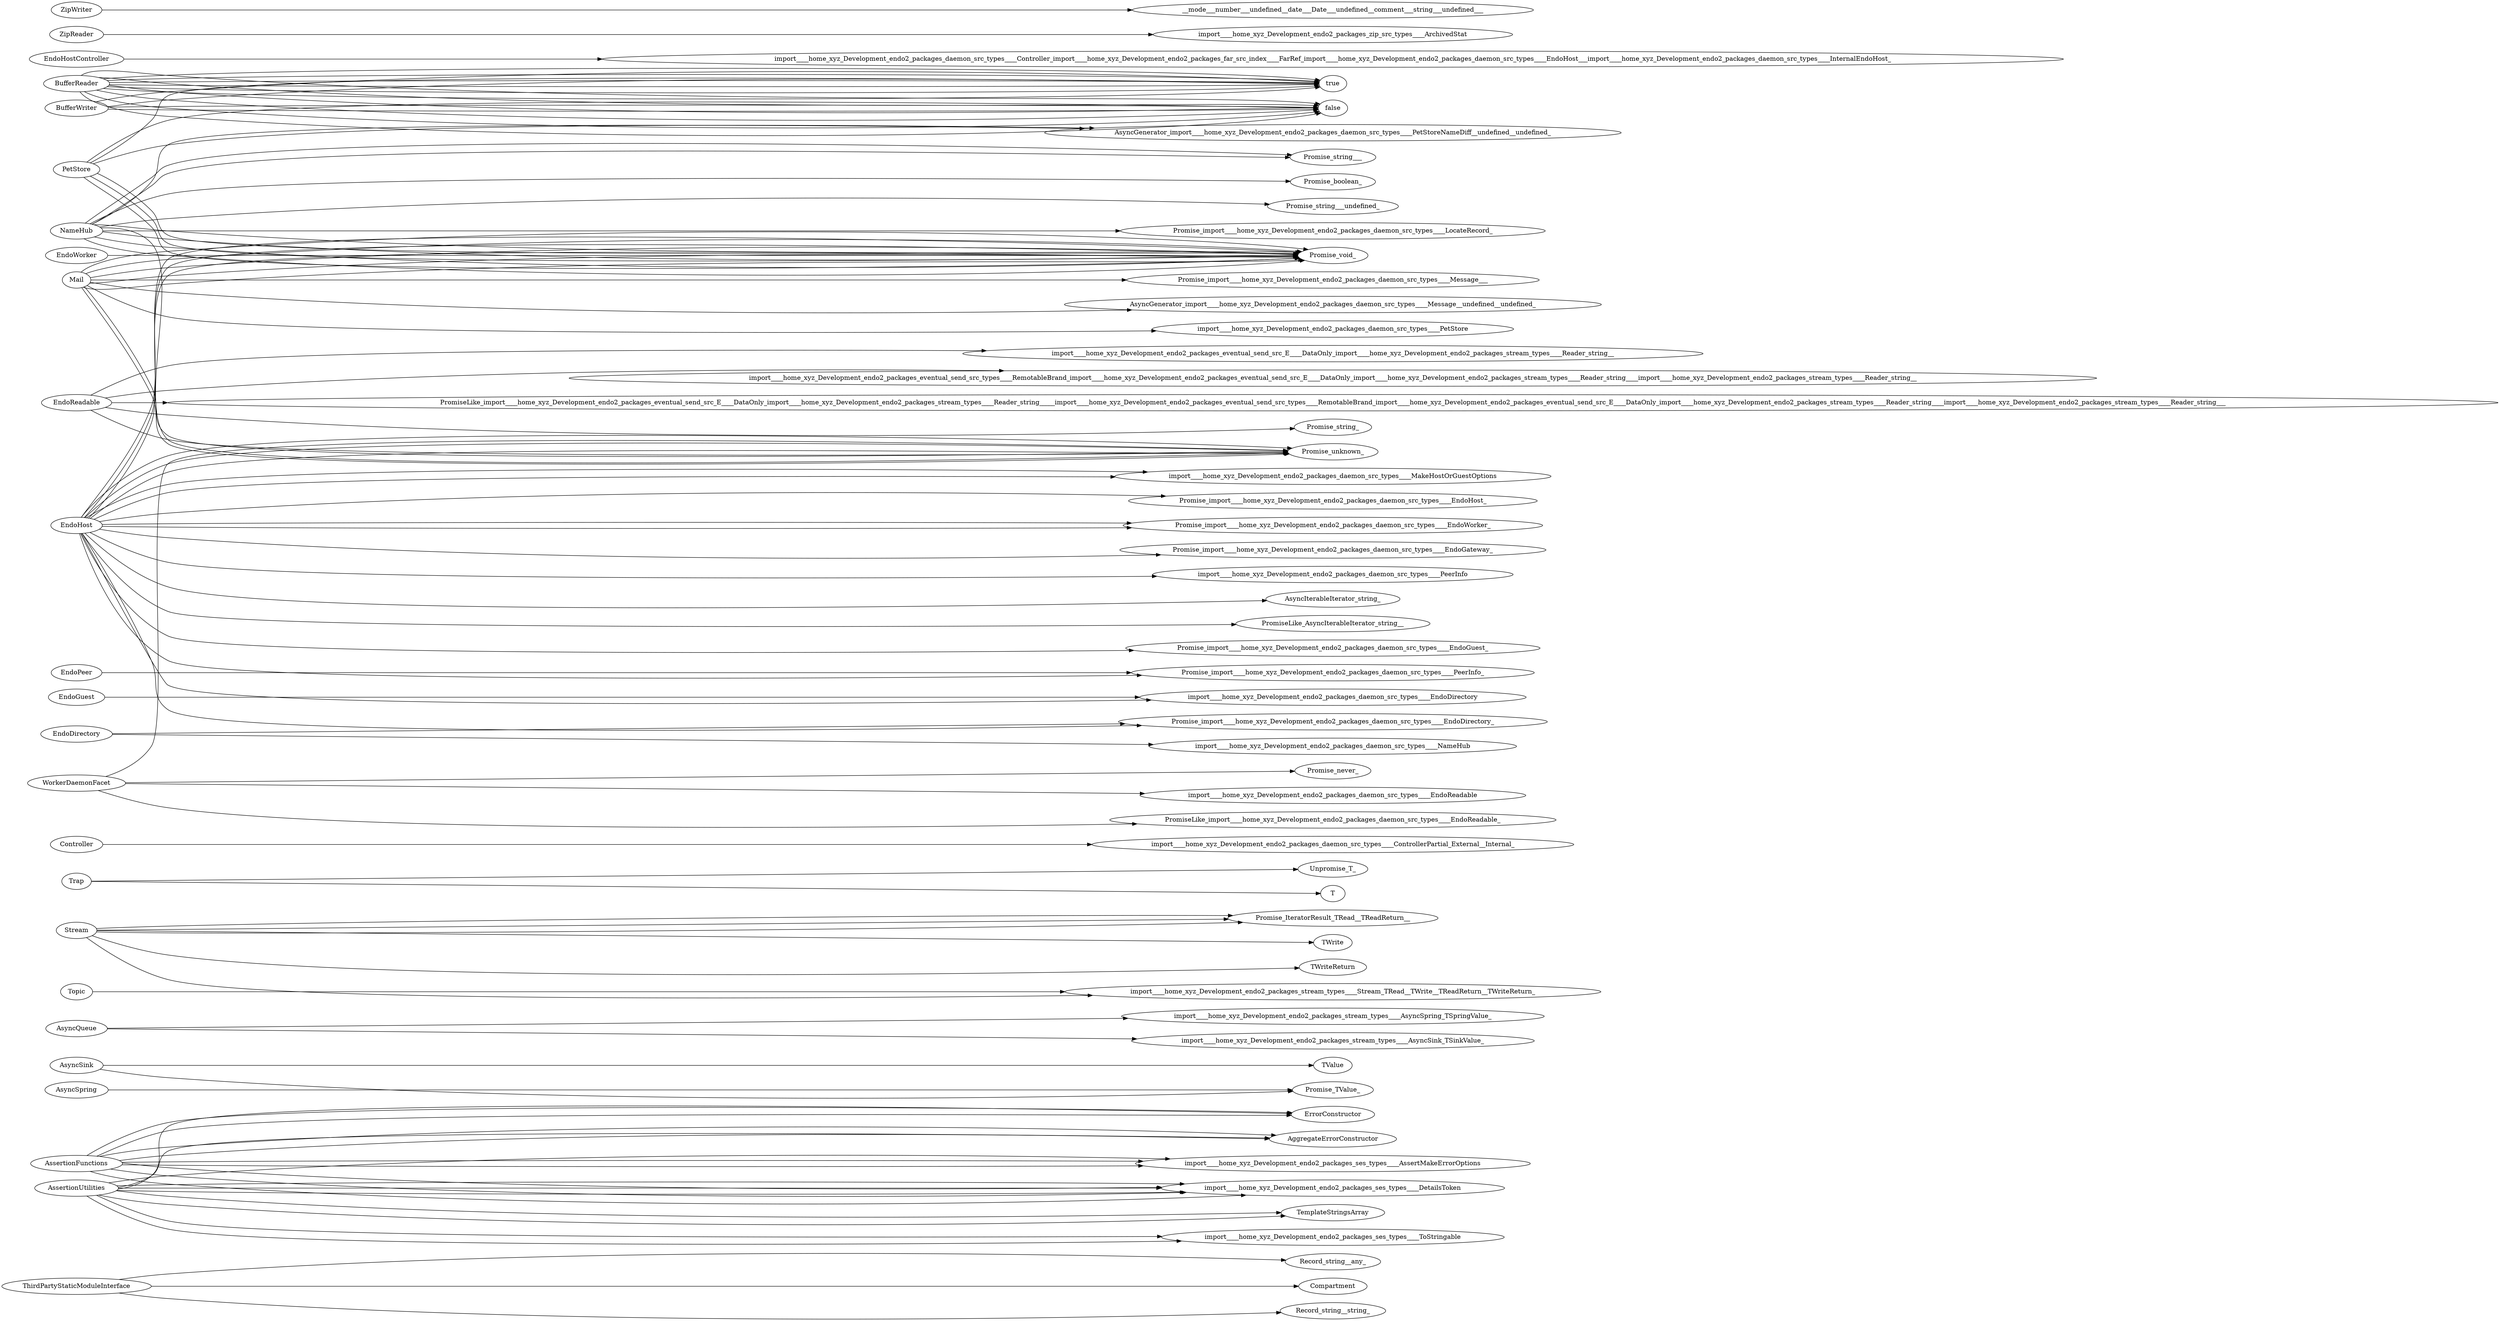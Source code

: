 digraph G {
    rankdir=LR;
  ThirdPartyStaticModuleInterface [label="ThirdPartyStaticModuleInterface"];
  Record_string__any_ [label="Record_string__any_"];
  Compartment [label="Compartment"];
  Record_string__string_ [label="Record_string__string_"];
  AssertionFunctions [label="AssertionFunctions"];
  import____home_xyz_Development_endo2_packages_ses_types____DetailsToken [label="import____home_xyz_Development_endo2_packages_ses_types____DetailsToken"];
  ErrorConstructor [label="ErrorConstructor"];
  AggregateErrorConstructor [label="AggregateErrorConstructor"];
  import____home_xyz_Development_endo2_packages_ses_types____AssertMakeErrorOptions [label="import____home_xyz_Development_endo2_packages_ses_types____AssertMakeErrorOptions"];
  AssertionUtilities [label="AssertionUtilities"];
  TemplateStringsArray [label="TemplateStringsArray"];
  import____home_xyz_Development_endo2_packages_ses_types____ToStringable [label="import____home_xyz_Development_endo2_packages_ses_types____ToStringable"];
  AsyncSink [label="AsyncSink"];
  TValue [label="TValue"];
  Promise_TValue_ [label="Promise_TValue_"];
  AsyncSpring [label="AsyncSpring"];
  AsyncQueue [label="AsyncQueue"];
  import____home_xyz_Development_endo2_packages_stream_types____AsyncSpring_TSpringValue_ [label="import____home_xyz_Development_endo2_packages_stream_types____AsyncSpring_TSpringValue_"];
  import____home_xyz_Development_endo2_packages_stream_types____AsyncSink_TSinkValue_ [label="import____home_xyz_Development_endo2_packages_stream_types____AsyncSink_TSinkValue_"];
  Stream [label="Stream"];
  Promise_IteratorResult_TRead__TReadReturn__ [label="Promise_IteratorResult_TRead__TReadReturn__"];
  TWrite [label="TWrite"];
  TWriteReturn [label="TWriteReturn"];
  import____home_xyz_Development_endo2_packages_stream_types____Stream_TRead__TWrite__TReadReturn__TWriteReturn_ [label="import____home_xyz_Development_endo2_packages_stream_types____Stream_TRead__TWrite__TReadReturn__TWriteReturn_"];
  Trap [label="Trap"];
  Unpromise_T_ [label="Unpromise_T_"];
  T [label="T"];
  Topic [label="Topic"];
  Controller [label="Controller"];
  import____home_xyz_Development_endo2_packages_daemon_src_types____ControllerPartial_External__Internal_ [label="import____home_xyz_Development_endo2_packages_daemon_src_types____ControllerPartial_External__Internal_"];
  PetStore [label="PetStore"];
  false [label="false"];
  true [label="true"];
  AsyncGenerator_import____home_xyz_Development_endo2_packages_daemon_src_types____PetStoreNameDiff__undefined__undefined_ [label="AsyncGenerator_import____home_xyz_Development_endo2_packages_daemon_src_types____PetStoreNameDiff__undefined__undefined_"];
  Promise_void_ [label="Promise_void_"];
  NameHub [label="NameHub"];
  Promise_boolean_ [label="Promise_boolean_"];
  Promise_string___undefined_ [label="Promise_string___undefined_"];
  Promise_import____home_xyz_Development_endo2_packages_daemon_src_types____LocateRecord_ [label="Promise_import____home_xyz_Development_endo2_packages_daemon_src_types____LocateRecord_"];
  Promise_string___ [label="Promise_string___"];
  Promise_unknown_ [label="Promise_unknown_"];
  EndoDirectory [label="EndoDirectory"];
  import____home_xyz_Development_endo2_packages_daemon_src_types____NameHub [label="import____home_xyz_Development_endo2_packages_daemon_src_types____NameHub"];
  Promise_import____home_xyz_Development_endo2_packages_daemon_src_types____EndoDirectory_ [label="Promise_import____home_xyz_Development_endo2_packages_daemon_src_types____EndoDirectory_"];
  Mail [label="Mail"];
  Promise_import____home_xyz_Development_endo2_packages_daemon_src_types____Message___ [label="Promise_import____home_xyz_Development_endo2_packages_daemon_src_types____Message___"];
  AsyncGenerator_import____home_xyz_Development_endo2_packages_daemon_src_types____Message__undefined__undefined_ [label="AsyncGenerator_import____home_xyz_Development_endo2_packages_daemon_src_types____Message__undefined__undefined_"];
  import____home_xyz_Development_endo2_packages_daemon_src_types____PetStore [label="import____home_xyz_Development_endo2_packages_daemon_src_types____PetStore"];
  EndoReadable [label="EndoReadable"];
  import____home_xyz_Development_endo2_packages_eventual_send_src_E____DataOnly_import____home_xyz_Development_endo2_packages_stream_types____Reader_string__ [label="import____home_xyz_Development_endo2_packages_eventual_send_src_E____DataOnly_import____home_xyz_Development_endo2_packages_stream_types____Reader_string__"];
  import____home_xyz_Development_endo2_packages_eventual_send_src_types____RemotableBrand_import____home_xyz_Development_endo2_packages_eventual_send_src_E____DataOnly_import____home_xyz_Development_endo2_packages_stream_types____Reader_string____import____home_xyz_Development_endo2_packages_stream_types____Reader_string__ [label="import____home_xyz_Development_endo2_packages_eventual_send_src_types____RemotableBrand_import____home_xyz_Development_endo2_packages_eventual_send_src_E____DataOnly_import____home_xyz_Development_endo2_packages_stream_types____Reader_string____import____home_xyz_Development_endo2_packages_stream_types____Reader_string__"];
  PromiseLike_import____home_xyz_Development_endo2_packages_eventual_send_src_E____DataOnly_import____home_xyz_Development_endo2_packages_stream_types____Reader_string_____import____home_xyz_Development_endo2_packages_eventual_send_src_types____RemotableBrand_import____home_xyz_Development_endo2_packages_eventual_send_src_E____DataOnly_import____home_xyz_Development_endo2_packages_stream_types____Reader_string____import____home_xyz_Development_endo2_packages_stream_types____Reader_string___ [label="PromiseLike_import____home_xyz_Development_endo2_packages_eventual_send_src_E____DataOnly_import____home_xyz_Development_endo2_packages_stream_types____Reader_string_____import____home_xyz_Development_endo2_packages_eventual_send_src_types____RemotableBrand_import____home_xyz_Development_endo2_packages_eventual_send_src_E____DataOnly_import____home_xyz_Development_endo2_packages_stream_types____Reader_string____import____home_xyz_Development_endo2_packages_stream_types____Reader_string___"];
  Promise_string_ [label="Promise_string_"];
  EndoWorker [label="EndoWorker"];
  EndoPeer [label="EndoPeer"];
  Promise_import____home_xyz_Development_endo2_packages_daemon_src_types____PeerInfo_ [label="Promise_import____home_xyz_Development_endo2_packages_daemon_src_types____PeerInfo_"];
  EndoGuest [label="EndoGuest"];
  import____home_xyz_Development_endo2_packages_daemon_src_types____EndoDirectory [label="import____home_xyz_Development_endo2_packages_daemon_src_types____EndoDirectory"];
  EndoHost [label="EndoHost"];
  AsyncIterableIterator_string_ [label="AsyncIterableIterator_string_"];
  PromiseLike_AsyncIterableIterator_string__ [label="PromiseLike_AsyncIterableIterator_string__"];
  Promise_import____home_xyz_Development_endo2_packages_daemon_src_types____EndoGuest_ [label="Promise_import____home_xyz_Development_endo2_packages_daemon_src_types____EndoGuest_"];
  import____home_xyz_Development_endo2_packages_daemon_src_types____MakeHostOrGuestOptions [label="import____home_xyz_Development_endo2_packages_daemon_src_types____MakeHostOrGuestOptions"];
  Promise_import____home_xyz_Development_endo2_packages_daemon_src_types____EndoHost_ [label="Promise_import____home_xyz_Development_endo2_packages_daemon_src_types____EndoHost_"];
  Promise_import____home_xyz_Development_endo2_packages_daemon_src_types____EndoWorker_ [label="Promise_import____home_xyz_Development_endo2_packages_daemon_src_types____EndoWorker_"];
  Promise_import____home_xyz_Development_endo2_packages_daemon_src_types____EndoGateway_ [label="Promise_import____home_xyz_Development_endo2_packages_daemon_src_types____EndoGateway_"];
  import____home_xyz_Development_endo2_packages_daemon_src_types____PeerInfo [label="import____home_xyz_Development_endo2_packages_daemon_src_types____PeerInfo"];
  EndoHostController [label="EndoHostController"];
  import____home_xyz_Development_endo2_packages_daemon_src_types____Controller_import____home_xyz_Development_endo2_packages_far_src_index____FarRef_import____home_xyz_Development_endo2_packages_daemon_src_types____EndoHost___import____home_xyz_Development_endo2_packages_daemon_src_types____InternalEndoHost_ [label="import____home_xyz_Development_endo2_packages_daemon_src_types____Controller_import____home_xyz_Development_endo2_packages_far_src_index____FarRef_import____home_xyz_Development_endo2_packages_daemon_src_types____EndoHost___import____home_xyz_Development_endo2_packages_daemon_src_types____InternalEndoHost_"];
  WorkerDaemonFacet [label="WorkerDaemonFacet"];
  Promise_never_ [label="Promise_never_"];
  import____home_xyz_Development_endo2_packages_daemon_src_types____EndoReadable [label="import____home_xyz_Development_endo2_packages_daemon_src_types____EndoReadable"];
  PromiseLike_import____home_xyz_Development_endo2_packages_daemon_src_types____EndoReadable_ [label="PromiseLike_import____home_xyz_Development_endo2_packages_daemon_src_types____EndoReadable_"];
  BufferReader [label="BufferReader"];
  BufferWriter [label="BufferWriter"];
  ZipReader [label="ZipReader"];
  import____home_xyz_Development_endo2_packages_zip_src_types____ArchivedStat [label="import____home_xyz_Development_endo2_packages_zip_src_types____ArchivedStat"];
  ZipWriter [label="ZipWriter"];
  __mode___number___undefined__date___Date___undefined__comment___string___undefined___ [label="__mode___number___undefined__date___Date___undefined__comment___string___undefined___"];
  ThirdPartyStaticModuleInterface -> Record_string__any_;
  ThirdPartyStaticModuleInterface -> Compartment;
  ThirdPartyStaticModuleInterface -> Record_string__string_;
  AssertionFunctions -> import____home_xyz_Development_endo2_packages_ses_types____DetailsToken;
  AssertionFunctions -> ErrorConstructor;
  AssertionFunctions -> AggregateErrorConstructor;
  AssertionFunctions -> import____home_xyz_Development_endo2_packages_ses_types____AssertMakeErrorOptions;
  AssertionFunctions -> import____home_xyz_Development_endo2_packages_ses_types____DetailsToken;
  AssertionFunctions -> import____home_xyz_Development_endo2_packages_ses_types____DetailsToken;
  AssertionFunctions -> ErrorConstructor;
  AssertionFunctions -> AggregateErrorConstructor;
  AssertionFunctions -> import____home_xyz_Development_endo2_packages_ses_types____AssertMakeErrorOptions;
  AssertionUtilities -> import____home_xyz_Development_endo2_packages_ses_types____DetailsToken;
  AssertionUtilities -> ErrorConstructor;
  AssertionUtilities -> AggregateErrorConstructor;
  AssertionUtilities -> import____home_xyz_Development_endo2_packages_ses_types____AssertMakeErrorOptions;
  AssertionUtilities -> import____home_xyz_Development_endo2_packages_ses_types____DetailsToken;
  AssertionUtilities -> import____home_xyz_Development_endo2_packages_ses_types____DetailsToken;
  AssertionUtilities -> TemplateStringsArray;
  AssertionUtilities -> TemplateStringsArray;
  AssertionUtilities -> import____home_xyz_Development_endo2_packages_ses_types____ToStringable;
  AssertionUtilities -> import____home_xyz_Development_endo2_packages_ses_types____ToStringable;
  AsyncSink -> TValue;
  AsyncSink -> Promise_TValue_;
  AsyncSpring -> Promise_TValue_;
  AsyncQueue -> import____home_xyz_Development_endo2_packages_stream_types____AsyncSpring_TSpringValue_;
  AsyncQueue -> import____home_xyz_Development_endo2_packages_stream_types____AsyncSink_TSinkValue_;
  Stream -> Promise_IteratorResult_TRead__TReadReturn__;
  Stream -> TWrite;
  Stream -> Promise_IteratorResult_TRead__TReadReturn__;
  Stream -> TWriteReturn;
  Stream -> Promise_IteratorResult_TRead__TReadReturn__;
  Stream -> import____home_xyz_Development_endo2_packages_stream_types____Stream_TRead__TWrite__TReadReturn__TWriteReturn_;
  Trap -> Unpromise_T_;
  Trap -> T;
  Topic -> import____home_xyz_Development_endo2_packages_stream_types____Stream_TRead__TWrite__TReadReturn__TWriteReturn_;
  Controller -> import____home_xyz_Development_endo2_packages_daemon_src_types____ControllerPartial_External__Internal_;
  PetStore -> false;
  PetStore -> true;
  PetStore -> AsyncGenerator_import____home_xyz_Development_endo2_packages_daemon_src_types____PetStoreNameDiff__undefined__undefined_;
  PetStore -> Promise_void_;
  PetStore -> Promise_void_;
  PetStore -> Promise_void_;
  NameHub -> Promise_boolean_;
  NameHub -> Promise_string___undefined_;
  NameHub -> Promise_import____home_xyz_Development_endo2_packages_daemon_src_types____LocateRecord_;
  NameHub -> Promise_string___;
  NameHub -> Promise_string___;
  NameHub -> AsyncGenerator_import____home_xyz_Development_endo2_packages_daemon_src_types____PetStoreNameDiff__undefined__undefined_;
  NameHub -> Promise_unknown_;
  NameHub -> Promise_void_;
  NameHub -> Promise_void_;
  NameHub -> Promise_void_;
  NameHub -> Promise_void_;
  EndoDirectory -> import____home_xyz_Development_endo2_packages_daemon_src_types____NameHub;
  EndoDirectory -> Promise_import____home_xyz_Development_endo2_packages_daemon_src_types____EndoDirectory_;
  Mail -> Promise_import____home_xyz_Development_endo2_packages_daemon_src_types____Message___;
  Mail -> AsyncGenerator_import____home_xyz_Development_endo2_packages_daemon_src_types____Message__undefined__undefined_;
  Mail -> Promise_void_;
  Mail -> Promise_void_;
  Mail -> Promise_void_;
  Mail -> Promise_void_;
  Mail -> Promise_unknown_;
  Mail -> Promise_void_;
  Mail -> Promise_unknown_;
  Mail -> import____home_xyz_Development_endo2_packages_daemon_src_types____PetStore;
  EndoReadable -> import____home_xyz_Development_endo2_packages_eventual_send_src_E____DataOnly_import____home_xyz_Development_endo2_packages_stream_types____Reader_string__;
  EndoReadable -> import____home_xyz_Development_endo2_packages_eventual_send_src_types____RemotableBrand_import____home_xyz_Development_endo2_packages_eventual_send_src_E____DataOnly_import____home_xyz_Development_endo2_packages_stream_types____Reader_string____import____home_xyz_Development_endo2_packages_stream_types____Reader_string__;
  EndoReadable -> PromiseLike_import____home_xyz_Development_endo2_packages_eventual_send_src_E____DataOnly_import____home_xyz_Development_endo2_packages_stream_types____Reader_string_____import____home_xyz_Development_endo2_packages_eventual_send_src_types____RemotableBrand_import____home_xyz_Development_endo2_packages_eventual_send_src_E____DataOnly_import____home_xyz_Development_endo2_packages_stream_types____Reader_string____import____home_xyz_Development_endo2_packages_stream_types____Reader_string___;
  EndoReadable -> Promise_string_;
  EndoReadable -> Promise_unknown_;
  EndoWorker -> Promise_void_;
  EndoPeer -> Promise_import____home_xyz_Development_endo2_packages_daemon_src_types____PeerInfo_;
  EndoGuest -> import____home_xyz_Development_endo2_packages_daemon_src_types____EndoDirectory;
  EndoHost -> import____home_xyz_Development_endo2_packages_daemon_src_types____EndoDirectory;
  EndoHost -> Promise_void_;
  EndoHost -> AsyncIterableIterator_string_;
  EndoHost -> PromiseLike_AsyncIterableIterator_string__;
  EndoHost -> Promise_import____home_xyz_Development_endo2_packages_daemon_src_types____EndoGuest_;
  EndoHost -> import____home_xyz_Development_endo2_packages_daemon_src_types____MakeHostOrGuestOptions;
  EndoHost -> Promise_import____home_xyz_Development_endo2_packages_daemon_src_types____EndoHost_;
  EndoHost -> import____home_xyz_Development_endo2_packages_daemon_src_types____MakeHostOrGuestOptions;
  EndoHost -> Promise_import____home_xyz_Development_endo2_packages_daemon_src_types____EndoDirectory_;
  EndoHost -> Promise_import____home_xyz_Development_endo2_packages_daemon_src_types____EndoWorker_;
  EndoHost -> Promise_import____home_xyz_Development_endo2_packages_daemon_src_types____EndoWorker_;
  EndoHost -> Promise_unknown_;
  EndoHost -> Promise_unknown_;
  EndoHost -> Promise_unknown_;
  EndoHost -> Promise_void_;
  EndoHost -> Promise_import____home_xyz_Development_endo2_packages_daemon_src_types____EndoGateway_;
  EndoHost -> Promise_import____home_xyz_Development_endo2_packages_daemon_src_types____PeerInfo_;
  EndoHost -> Promise_void_;
  EndoHost -> import____home_xyz_Development_endo2_packages_daemon_src_types____PeerInfo;
  EndoHostController -> import____home_xyz_Development_endo2_packages_daemon_src_types____Controller_import____home_xyz_Development_endo2_packages_far_src_index____FarRef_import____home_xyz_Development_endo2_packages_daemon_src_types____EndoHost___import____home_xyz_Development_endo2_packages_daemon_src_types____InternalEndoHost_;
  WorkerDaemonFacet -> Promise_unknown_;
  WorkerDaemonFacet -> Promise_never_;
  WorkerDaemonFacet -> import____home_xyz_Development_endo2_packages_daemon_src_types____EndoReadable;
  WorkerDaemonFacet -> PromiseLike_import____home_xyz_Development_endo2_packages_daemon_src_types____EndoReadable_;
  BufferReader -> false;
  BufferReader -> true;
  BufferReader -> false;
  BufferReader -> true;
  BufferReader -> false;
  BufferReader -> true;
  BufferReader -> false;
  BufferReader -> true;
  BufferReader -> false;
  BufferReader -> true;
  BufferReader -> false;
  BufferReader -> true;
  BufferWriter -> false;
  BufferWriter -> true;
  BufferWriter -> false;
  BufferWriter -> true;
  ZipReader -> import____home_xyz_Development_endo2_packages_zip_src_types____ArchivedStat;
  ZipWriter -> __mode___number___undefined__date___Date___undefined__comment___string___undefined___;
}

